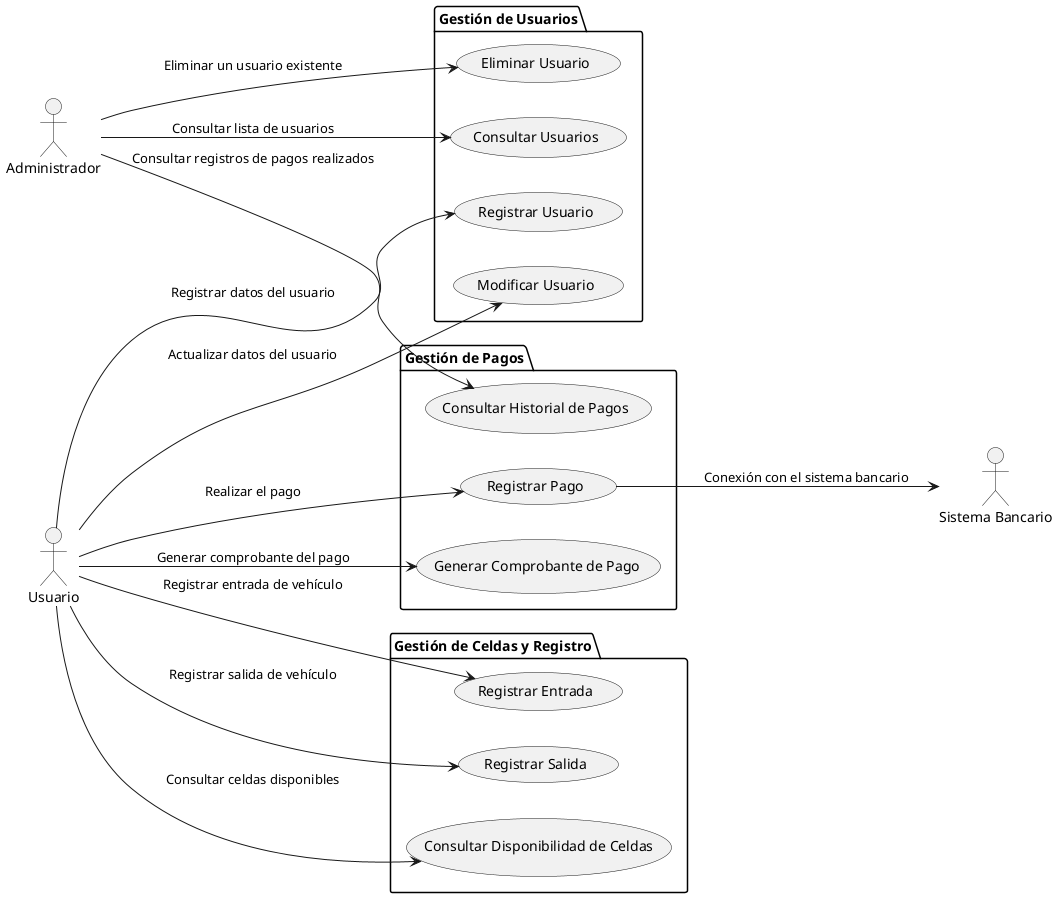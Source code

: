 @startuml
left to right direction

actor Usuario
actor Administrador
actor SistemaExterno as "Sistema Bancario"

package "Gestión de Usuarios" {
    usecase "Registrar Usuario" as RU
    usecase "Modificar Usuario" as MU
    usecase "Eliminar Usuario" as EU
    usecase "Consultar Usuarios" as CU
}

package "Gestión de Celdas y Registro" {
    usecase "Registrar Entrada" as RE
    usecase "Registrar Salida" as RS
    usecase "Consultar Disponibilidad de Celdas" as CDC
}

package "Gestión de Pagos" {
    usecase "Registrar Pago" as RP
    usecase "Generar Comprobante de Pago" as GCP
    usecase "Consultar Historial de Pagos" as CHP
}

Usuario --> RU : "Registrar datos del usuario"
Usuario --> MU : "Actualizar datos del usuario"
Administrador --> EU : "Eliminar un usuario existente"
Administrador --> CU : "Consultar lista de usuarios"

Usuario --> RE : "Registrar entrada de vehículo"
Usuario --> RS : "Registrar salida de vehículo"
Usuario --> CDC : "Consultar celdas disponibles"

Usuario --> RP : "Realizar el pago"
Usuario --> GCP : "Generar comprobante del pago"
Administrador --> CHP : "Consultar registros de pagos realizados"
RP --> SistemaExterno : "Conexión con el sistema bancario"

@enduml
